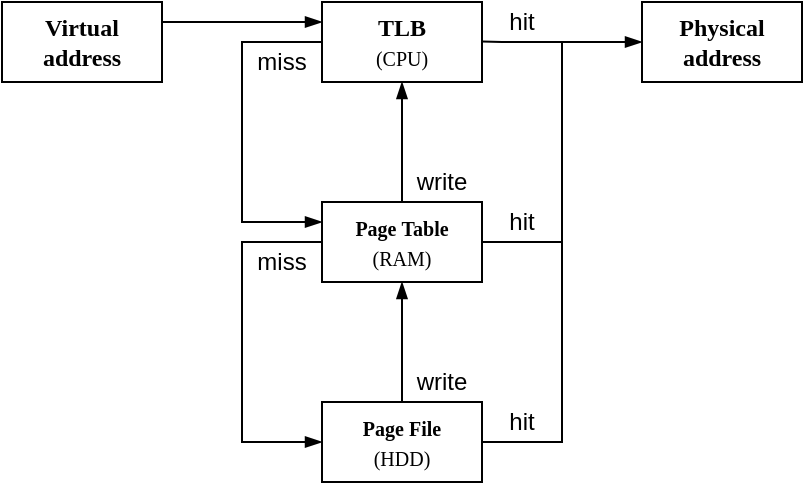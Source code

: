 <mxfile version="24.0.2" type="device">
  <diagram name="Страница — 1" id="roXtmzKVfy9rixhh8vir">
    <mxGraphModel dx="478" dy="260" grid="0" gridSize="10" guides="1" tooltips="1" connect="1" arrows="1" fold="1" page="1" pageScale="1" pageWidth="827" pageHeight="1169" math="0" shadow="0">
      <root>
        <mxCell id="0" />
        <mxCell id="1" parent="0" />
        <mxCell id="sys8_YUbNvyx4u6KY3r1-2" value="&lt;b&gt;&lt;font face=&quot;Verdana&quot;&gt;Virtual address&lt;/font&gt;&lt;/b&gt;" style="rounded=0;whiteSpace=wrap;html=1;" vertex="1" parent="1">
          <mxGeometry x="120" y="160" width="80" height="40" as="geometry" />
        </mxCell>
        <mxCell id="sys8_YUbNvyx4u6KY3r1-3" value="&lt;b&gt;&lt;font face=&quot;Verdana&quot;&gt;Physical address&lt;/font&gt;&lt;/b&gt;" style="rounded=0;whiteSpace=wrap;html=1;" vertex="1" parent="1">
          <mxGeometry x="440" y="160" width="80" height="40" as="geometry" />
        </mxCell>
        <mxCell id="sys8_YUbNvyx4u6KY3r1-4" value="&lt;b style=&quot;&quot;&gt;&lt;font style=&quot;font-size: 12px;&quot; face=&quot;Verdana&quot;&gt;TLB&lt;/font&gt;&lt;/b&gt;&lt;div style=&quot;&quot;&gt;&lt;font style=&quot;font-size: 10px;&quot; face=&quot;Verdana&quot;&gt;(CPU)&lt;/font&gt;&lt;/div&gt;" style="rounded=0;whiteSpace=wrap;html=1;" vertex="1" parent="1">
          <mxGeometry x="280" y="160" width="80" height="40" as="geometry" />
        </mxCell>
        <mxCell id="sys8_YUbNvyx4u6KY3r1-5" value="" style="endArrow=blockThin;html=1;rounded=0;exitX=1;exitY=0.25;exitDx=0;exitDy=0;entryX=0;entryY=0.25;entryDx=0;entryDy=0;endFill=1;" edge="1" parent="1" source="sys8_YUbNvyx4u6KY3r1-2" target="sys8_YUbNvyx4u6KY3r1-4">
          <mxGeometry width="50" height="50" relative="1" as="geometry">
            <mxPoint x="220" y="260" as="sourcePoint" />
            <mxPoint x="270" y="210" as="targetPoint" />
          </mxGeometry>
        </mxCell>
        <mxCell id="sys8_YUbNvyx4u6KY3r1-6" value="" style="endArrow=blockThin;html=1;rounded=0;exitX=1;exitY=0.5;exitDx=0;exitDy=0;entryX=0;entryY=0.5;entryDx=0;entryDy=0;endFill=1;" edge="1" parent="1" target="sys8_YUbNvyx4u6KY3r1-3">
          <mxGeometry width="50" height="50" relative="1" as="geometry">
            <mxPoint x="360" y="179.76" as="sourcePoint" />
            <mxPoint x="440" y="179.76" as="targetPoint" />
            <Array as="points">
              <mxPoint x="370" y="180" />
            </Array>
          </mxGeometry>
        </mxCell>
        <mxCell id="sys8_YUbNvyx4u6KY3r1-7" value="hit" style="text;html=1;align=center;verticalAlign=middle;whiteSpace=wrap;rounded=0;" vertex="1" parent="1">
          <mxGeometry x="360" y="160" width="40" height="20" as="geometry" />
        </mxCell>
        <mxCell id="sys8_YUbNvyx4u6KY3r1-8" value="&lt;font style=&quot;font-size: 10px;&quot;&gt;&lt;font style=&quot;font-size: 10px;&quot; face=&quot;Verdana&quot;&gt;&lt;b style=&quot;&quot;&gt;Page&amp;nbsp;&lt;/b&gt;&lt;/font&gt;&lt;b style=&quot;font-family: Verdana; background-color: initial;&quot;&gt;Table&lt;/b&gt;&lt;/font&gt;&lt;div&gt;&lt;font style=&quot;font-size: 10px;&quot;&gt;&lt;span style=&quot;font-family: Verdana; background-color: initial;&quot;&gt;(RAM)&lt;/span&gt;&lt;/font&gt;&lt;/div&gt;" style="rounded=0;whiteSpace=wrap;html=1;" vertex="1" parent="1">
          <mxGeometry x="280" y="260" width="80" height="40" as="geometry" />
        </mxCell>
        <mxCell id="sys8_YUbNvyx4u6KY3r1-10" value="miss" style="text;html=1;align=center;verticalAlign=middle;whiteSpace=wrap;rounded=0;" vertex="1" parent="1">
          <mxGeometry x="240" y="180" width="40" height="20" as="geometry" />
        </mxCell>
        <mxCell id="sys8_YUbNvyx4u6KY3r1-12" value="hit" style="text;html=1;align=center;verticalAlign=middle;whiteSpace=wrap;rounded=0;" vertex="1" parent="1">
          <mxGeometry x="360" y="260" width="40" height="20" as="geometry" />
        </mxCell>
        <mxCell id="sys8_YUbNvyx4u6KY3r1-13" value="write" style="text;html=1;align=center;verticalAlign=middle;whiteSpace=wrap;rounded=0;" vertex="1" parent="1">
          <mxGeometry x="320" y="240" width="40" height="20" as="geometry" />
        </mxCell>
        <mxCell id="sys8_YUbNvyx4u6KY3r1-14" value="&lt;font style=&quot;font-size: 10px;&quot;&gt;&lt;font style=&quot;font-size: 10px;&quot; face=&quot;Verdana&quot;&gt;&lt;b style=&quot;&quot;&gt;Page&amp;nbsp;&lt;/b&gt;&lt;/font&gt;&lt;b style=&quot;font-family: Verdana; background-color: initial;&quot;&gt;File&lt;/b&gt;&lt;/font&gt;&lt;div&gt;&lt;font style=&quot;font-size: 10px;&quot;&gt;&lt;span style=&quot;font-family: Verdana; background-color: initial;&quot;&gt;(HDD)&lt;/span&gt;&lt;/font&gt;&lt;/div&gt;" style="rounded=0;whiteSpace=wrap;html=1;" vertex="1" parent="1">
          <mxGeometry x="280" y="360" width="80" height="40" as="geometry" />
        </mxCell>
        <mxCell id="sys8_YUbNvyx4u6KY3r1-15" value="" style="endArrow=blockThin;html=1;rounded=0;exitX=0.5;exitY=0;exitDx=0;exitDy=0;entryX=0.5;entryY=1;entryDx=0;entryDy=0;endFill=1;" edge="1" parent="1" source="sys8_YUbNvyx4u6KY3r1-14" target="sys8_YUbNvyx4u6KY3r1-8">
          <mxGeometry width="50" height="50" relative="1" as="geometry">
            <mxPoint x="380" y="350" as="sourcePoint" />
            <mxPoint x="430" y="300" as="targetPoint" />
          </mxGeometry>
        </mxCell>
        <mxCell id="sys8_YUbNvyx4u6KY3r1-16" value="write" style="text;html=1;align=center;verticalAlign=middle;whiteSpace=wrap;rounded=0;" vertex="1" parent="1">
          <mxGeometry x="320" y="340" width="40" height="20" as="geometry" />
        </mxCell>
        <mxCell id="sys8_YUbNvyx4u6KY3r1-17" value="" style="endArrow=none;html=1;rounded=0;exitX=1;exitY=0.5;exitDx=0;exitDy=0;entryX=1;entryY=1;entryDx=0;entryDy=0;endFill=0;" edge="1" parent="1" source="sys8_YUbNvyx4u6KY3r1-14" target="sys8_YUbNvyx4u6KY3r1-7">
          <mxGeometry width="50" height="50" relative="1" as="geometry">
            <mxPoint x="420" y="350" as="sourcePoint" />
            <mxPoint x="470" y="300" as="targetPoint" />
            <Array as="points">
              <mxPoint x="400" y="380" />
            </Array>
          </mxGeometry>
        </mxCell>
        <mxCell id="sys8_YUbNvyx4u6KY3r1-18" value="" style="endArrow=blockThin;html=1;rounded=0;exitX=0;exitY=0.5;exitDx=0;exitDy=0;entryX=0;entryY=0.5;entryDx=0;entryDy=0;endFill=1;" edge="1" parent="1" source="sys8_YUbNvyx4u6KY3r1-8" target="sys8_YUbNvyx4u6KY3r1-14">
          <mxGeometry width="50" height="50" relative="1" as="geometry">
            <mxPoint x="150" y="310" as="sourcePoint" />
            <mxPoint x="200" y="260" as="targetPoint" />
            <Array as="points">
              <mxPoint x="240" y="280" />
              <mxPoint x="240" y="380" />
            </Array>
          </mxGeometry>
        </mxCell>
        <mxCell id="sys8_YUbNvyx4u6KY3r1-19" value="miss" style="text;html=1;align=center;verticalAlign=middle;whiteSpace=wrap;rounded=0;" vertex="1" parent="1">
          <mxGeometry x="240" y="280" width="40" height="20" as="geometry" />
        </mxCell>
        <mxCell id="sys8_YUbNvyx4u6KY3r1-20" value="hit" style="text;html=1;align=center;verticalAlign=middle;whiteSpace=wrap;rounded=0;" vertex="1" parent="1">
          <mxGeometry x="360" y="360" width="40" height="20" as="geometry" />
        </mxCell>
        <mxCell id="sys8_YUbNvyx4u6KY3r1-21" value="" style="endArrow=blockThin;html=1;rounded=0;exitX=0.75;exitY=0;exitDx=0;exitDy=0;entryX=0.75;entryY=1;entryDx=0;entryDy=0;endFill=1;startArrow=none;startFill=0;" edge="1" parent="1">
          <mxGeometry width="50" height="50" relative="1" as="geometry">
            <mxPoint x="320" y="260" as="sourcePoint" />
            <mxPoint x="320" y="200" as="targetPoint" />
          </mxGeometry>
        </mxCell>
        <mxCell id="sys8_YUbNvyx4u6KY3r1-22" value="" style="endArrow=none;html=1;rounded=0;exitX=0;exitY=1;exitDx=0;exitDy=0;" edge="1" parent="1" source="sys8_YUbNvyx4u6KY3r1-12">
          <mxGeometry width="50" height="50" relative="1" as="geometry">
            <mxPoint x="440" y="310" as="sourcePoint" />
            <mxPoint x="400" y="280" as="targetPoint" />
          </mxGeometry>
        </mxCell>
        <mxCell id="sys8_YUbNvyx4u6KY3r1-23" value="" style="endArrow=blockThin;html=1;rounded=0;exitX=0;exitY=0.5;exitDx=0;exitDy=0;entryX=0;entryY=0.25;entryDx=0;entryDy=0;endFill=1;" edge="1" parent="1" source="sys8_YUbNvyx4u6KY3r1-4" target="sys8_YUbNvyx4u6KY3r1-8">
          <mxGeometry width="50" height="50" relative="1" as="geometry">
            <mxPoint x="230" y="270" as="sourcePoint" />
            <mxPoint x="280" y="220" as="targetPoint" />
            <Array as="points">
              <mxPoint x="240" y="180" />
              <mxPoint x="240" y="270" />
            </Array>
          </mxGeometry>
        </mxCell>
      </root>
    </mxGraphModel>
  </diagram>
</mxfile>
